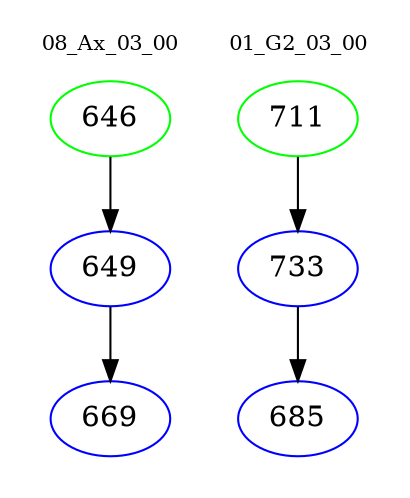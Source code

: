 digraph{
subgraph cluster_0 {
color = white
label = "08_Ax_03_00";
fontsize=10;
T0_646 [label="646", color="green"]
T0_646 -> T0_649 [color="black"]
T0_649 [label="649", color="blue"]
T0_649 -> T0_669 [color="black"]
T0_669 [label="669", color="blue"]
}
subgraph cluster_1 {
color = white
label = "01_G2_03_00";
fontsize=10;
T1_711 [label="711", color="green"]
T1_711 -> T1_733 [color="black"]
T1_733 [label="733", color="blue"]
T1_733 -> T1_685 [color="black"]
T1_685 [label="685", color="blue"]
}
}
